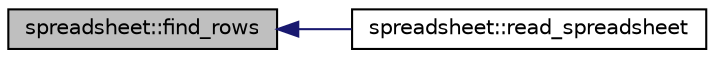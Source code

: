 digraph "spreadsheet::find_rows"
{
  edge [fontname="Helvetica",fontsize="10",labelfontname="Helvetica",labelfontsize="10"];
  node [fontname="Helvetica",fontsize="10",shape=record];
  rankdir="LR";
  Node83 [label="spreadsheet::find_rows",height=0.2,width=0.4,color="black", fillcolor="grey75", style="filled", fontcolor="black"];
  Node83 -> Node84 [dir="back",color="midnightblue",fontsize="10",style="solid",fontname="Helvetica"];
  Node84 [label="spreadsheet::read_spreadsheet",height=0.2,width=0.4,color="black", fillcolor="white", style="filled",URL="$d8/d11/classspreadsheet.html#a83fe5093941eaa79509b66a7f235d6aa"];
}
